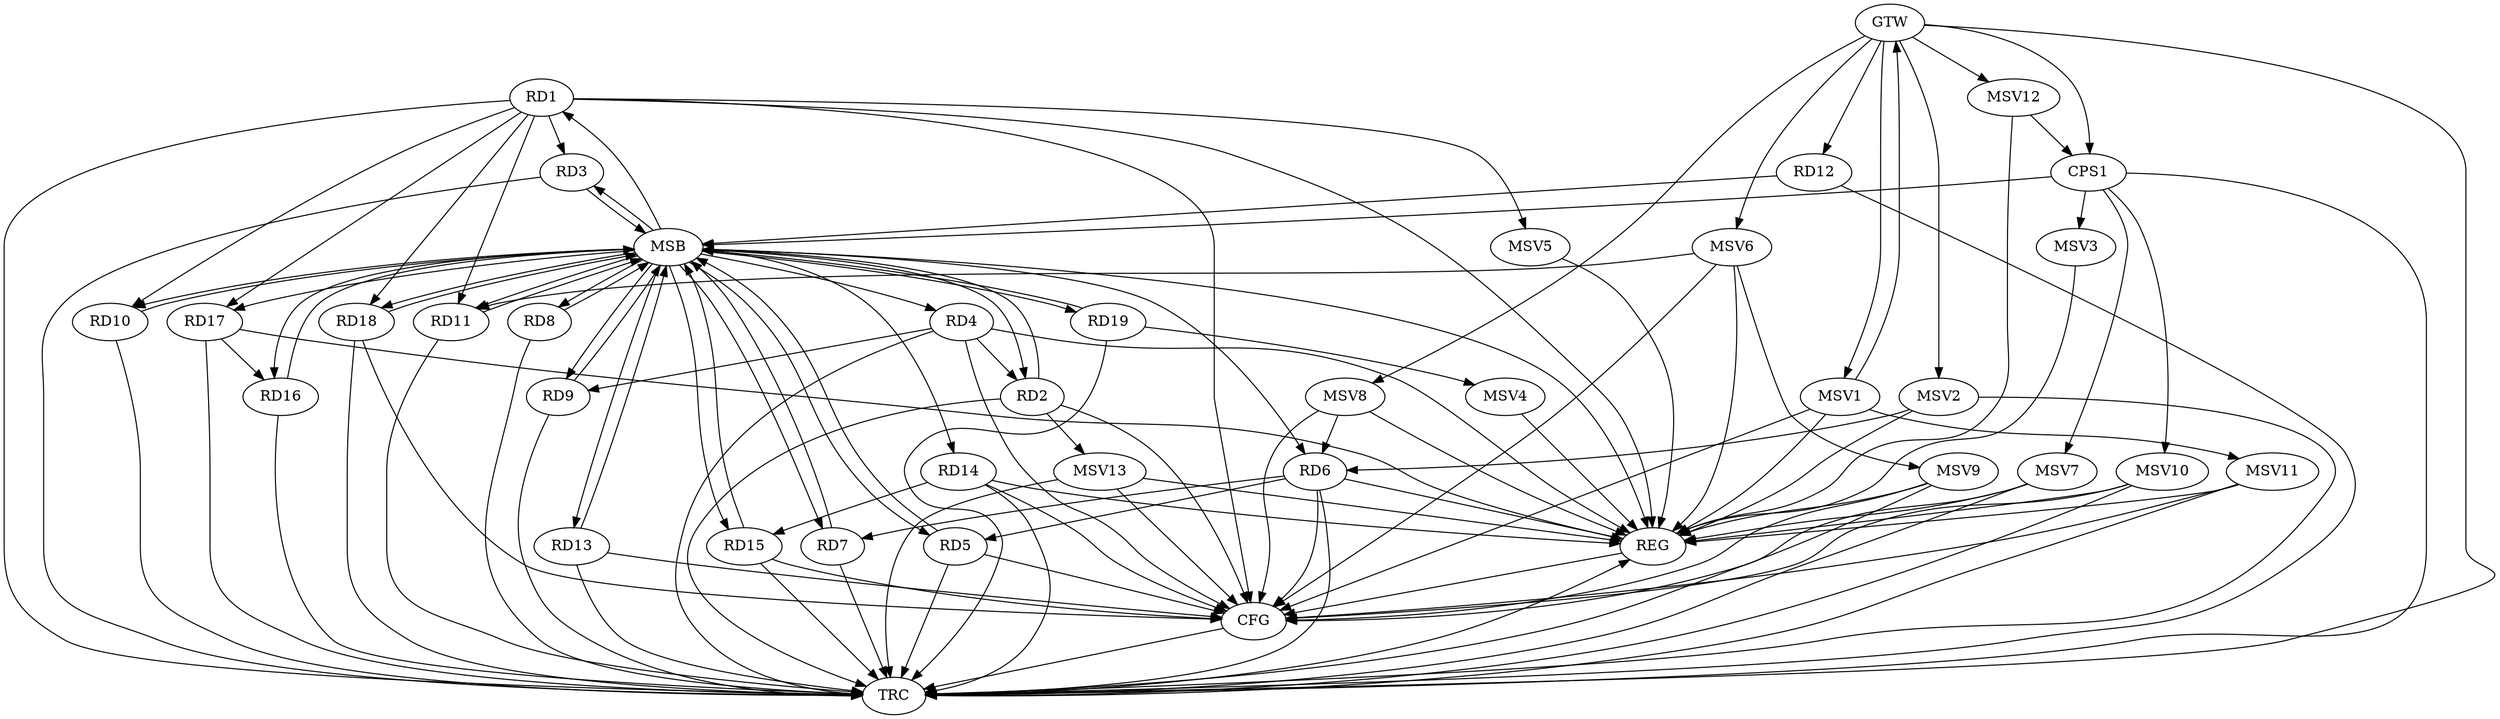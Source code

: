 strict digraph G {
  RD1 [ label="RD1" ];
  RD2 [ label="RD2" ];
  RD3 [ label="RD3" ];
  RD4 [ label="RD4" ];
  RD5 [ label="RD5" ];
  RD6 [ label="RD6" ];
  RD7 [ label="RD7" ];
  RD8 [ label="RD8" ];
  RD9 [ label="RD9" ];
  RD10 [ label="RD10" ];
  RD11 [ label="RD11" ];
  RD12 [ label="RD12" ];
  RD13 [ label="RD13" ];
  RD14 [ label="RD14" ];
  RD15 [ label="RD15" ];
  RD16 [ label="RD16" ];
  RD17 [ label="RD17" ];
  RD18 [ label="RD18" ];
  RD19 [ label="RD19" ];
  CPS1 [ label="CPS1" ];
  GTW [ label="GTW" ];
  REG [ label="REG" ];
  MSB [ label="MSB" ];
  CFG [ label="CFG" ];
  TRC [ label="TRC" ];
  MSV1 [ label="MSV1" ];
  MSV2 [ label="MSV2" ];
  MSV3 [ label="MSV3" ];
  MSV4 [ label="MSV4" ];
  MSV5 [ label="MSV5" ];
  MSV6 [ label="MSV6" ];
  MSV7 [ label="MSV7" ];
  MSV8 [ label="MSV8" ];
  MSV9 [ label="MSV9" ];
  MSV10 [ label="MSV10" ];
  MSV11 [ label="MSV11" ];
  MSV12 [ label="MSV12" ];
  MSV13 [ label="MSV13" ];
  RD1 -> RD10;
  RD1 -> RD11;
  RD4 -> RD2;
  RD4 -> RD9;
  RD6 -> RD5;
  RD6 -> RD7;
  RD14 -> RD15;
  RD17 -> RD16;
  GTW -> RD12;
  GTW -> CPS1;
  RD1 -> REG;
  RD4 -> REG;
  RD6 -> REG;
  RD14 -> REG;
  RD17 -> REG;
  RD2 -> MSB;
  MSB -> RD10;
  MSB -> RD14;
  MSB -> REG;
  RD3 -> MSB;
  MSB -> RD5;
  MSB -> RD8;
  MSB -> RD15;
  RD5 -> MSB;
  MSB -> RD2;
  MSB -> RD6;
  MSB -> RD16;
  RD7 -> MSB;
  MSB -> RD3;
  RD8 -> MSB;
  MSB -> RD19;
  RD9 -> MSB;
  RD10 -> MSB;
  MSB -> RD9;
  RD11 -> MSB;
  MSB -> RD7;
  RD12 -> MSB;
  MSB -> RD1;
  RD13 -> MSB;
  RD15 -> MSB;
  MSB -> RD11;
  RD16 -> MSB;
  MSB -> RD13;
  MSB -> RD18;
  RD18 -> MSB;
  MSB -> RD4;
  RD19 -> MSB;
  MSB -> RD17;
  CPS1 -> MSB;
  RD4 -> CFG;
  RD13 -> CFG;
  RD6 -> CFG;
  RD14 -> CFG;
  RD1 -> CFG;
  RD5 -> CFG;
  RD18 -> CFG;
  RD2 -> CFG;
  RD15 -> CFG;
  REG -> CFG;
  RD1 -> TRC;
  RD2 -> TRC;
  RD3 -> TRC;
  RD4 -> TRC;
  RD5 -> TRC;
  RD6 -> TRC;
  RD7 -> TRC;
  RD8 -> TRC;
  RD9 -> TRC;
  RD10 -> TRC;
  RD11 -> TRC;
  RD12 -> TRC;
  RD13 -> TRC;
  RD14 -> TRC;
  RD15 -> TRC;
  RD16 -> TRC;
  RD17 -> TRC;
  RD18 -> TRC;
  RD19 -> TRC;
  CPS1 -> TRC;
  GTW -> TRC;
  CFG -> TRC;
  TRC -> REG;
  RD1 -> RD17;
  RD1 -> RD3;
  RD1 -> RD18;
  MSV1 -> GTW;
  GTW -> MSV1;
  MSV1 -> REG;
  MSV1 -> CFG;
  MSV2 -> RD6;
  GTW -> MSV2;
  MSV2 -> REG;
  MSV2 -> TRC;
  CPS1 -> MSV3;
  MSV3 -> REG;
  RD19 -> MSV4;
  MSV4 -> REG;
  RD1 -> MSV5;
  MSV5 -> REG;
  MSV6 -> RD11;
  GTW -> MSV6;
  MSV6 -> REG;
  MSV6 -> CFG;
  CPS1 -> MSV7;
  MSV7 -> REG;
  MSV7 -> TRC;
  MSV7 -> CFG;
  MSV8 -> RD6;
  GTW -> MSV8;
  MSV8 -> REG;
  MSV8 -> CFG;
  MSV6 -> MSV9;
  MSV9 -> REG;
  MSV9 -> TRC;
  MSV9 -> CFG;
  CPS1 -> MSV10;
  MSV10 -> REG;
  MSV10 -> TRC;
  MSV10 -> CFG;
  MSV1 -> MSV11;
  MSV11 -> REG;
  MSV11 -> TRC;
  MSV11 -> CFG;
  MSV12 -> CPS1;
  GTW -> MSV12;
  MSV12 -> REG;
  RD2 -> MSV13;
  MSV13 -> REG;
  MSV13 -> TRC;
  MSV13 -> CFG;
}
